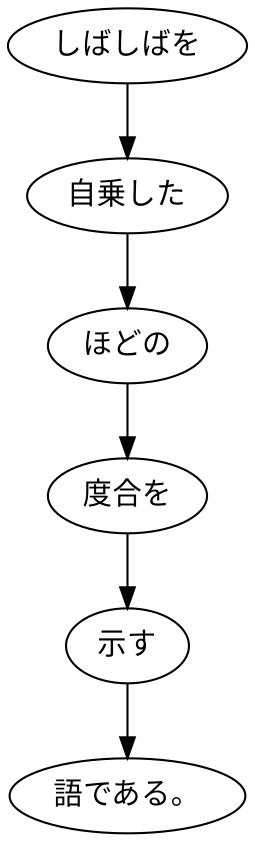 digraph graph2044 {
	node0 [label="しばしばを"];
	node1 [label="自乗した"];
	node2 [label="ほどの"];
	node3 [label="度合を"];
	node4 [label="示す"];
	node5 [label="語である。"];
	node0 -> node1;
	node1 -> node2;
	node2 -> node3;
	node3 -> node4;
	node4 -> node5;
}
